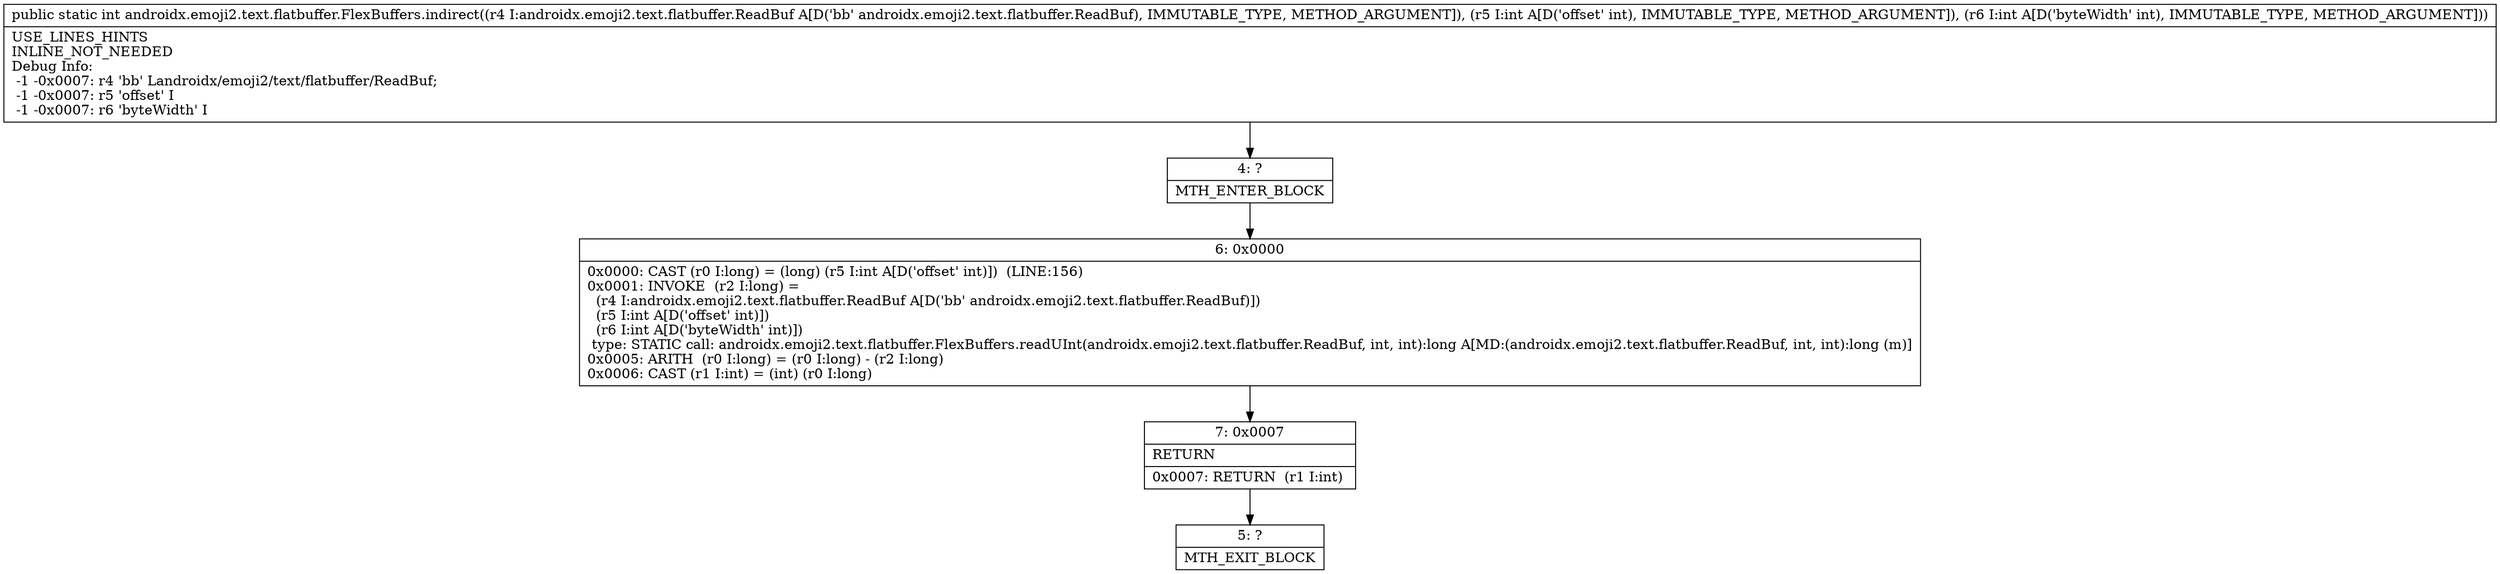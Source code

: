 digraph "CFG forandroidx.emoji2.text.flatbuffer.FlexBuffers.indirect(Landroidx\/emoji2\/text\/flatbuffer\/ReadBuf;II)I" {
Node_4 [shape=record,label="{4\:\ ?|MTH_ENTER_BLOCK\l}"];
Node_6 [shape=record,label="{6\:\ 0x0000|0x0000: CAST (r0 I:long) = (long) (r5 I:int A[D('offset' int)])  (LINE:156)\l0x0001: INVOKE  (r2 I:long) = \l  (r4 I:androidx.emoji2.text.flatbuffer.ReadBuf A[D('bb' androidx.emoji2.text.flatbuffer.ReadBuf)])\l  (r5 I:int A[D('offset' int)])\l  (r6 I:int A[D('byteWidth' int)])\l type: STATIC call: androidx.emoji2.text.flatbuffer.FlexBuffers.readUInt(androidx.emoji2.text.flatbuffer.ReadBuf, int, int):long A[MD:(androidx.emoji2.text.flatbuffer.ReadBuf, int, int):long (m)]\l0x0005: ARITH  (r0 I:long) = (r0 I:long) \- (r2 I:long) \l0x0006: CAST (r1 I:int) = (int) (r0 I:long) \l}"];
Node_7 [shape=record,label="{7\:\ 0x0007|RETURN\l|0x0007: RETURN  (r1 I:int) \l}"];
Node_5 [shape=record,label="{5\:\ ?|MTH_EXIT_BLOCK\l}"];
MethodNode[shape=record,label="{public static int androidx.emoji2.text.flatbuffer.FlexBuffers.indirect((r4 I:androidx.emoji2.text.flatbuffer.ReadBuf A[D('bb' androidx.emoji2.text.flatbuffer.ReadBuf), IMMUTABLE_TYPE, METHOD_ARGUMENT]), (r5 I:int A[D('offset' int), IMMUTABLE_TYPE, METHOD_ARGUMENT]), (r6 I:int A[D('byteWidth' int), IMMUTABLE_TYPE, METHOD_ARGUMENT]))  | USE_LINES_HINTS\lINLINE_NOT_NEEDED\lDebug Info:\l  \-1 \-0x0007: r4 'bb' Landroidx\/emoji2\/text\/flatbuffer\/ReadBuf;\l  \-1 \-0x0007: r5 'offset' I\l  \-1 \-0x0007: r6 'byteWidth' I\l}"];
MethodNode -> Node_4;Node_4 -> Node_6;
Node_6 -> Node_7;
Node_7 -> Node_5;
}

